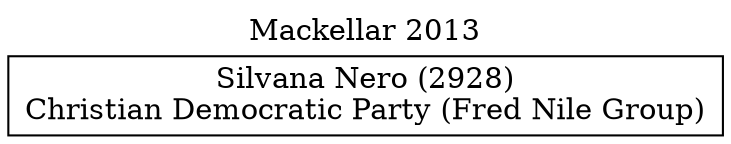 // House preference flow
digraph "Silvana Nero (2928)_Mackellar_2013" {
	graph [label="Mackellar 2013" labelloc=t mclimit=10]
	node [shape=box]
	"Silvana Nero (2928)" [label="Silvana Nero (2928)
Christian Democratic Party (Fred Nile Group)"]
}
